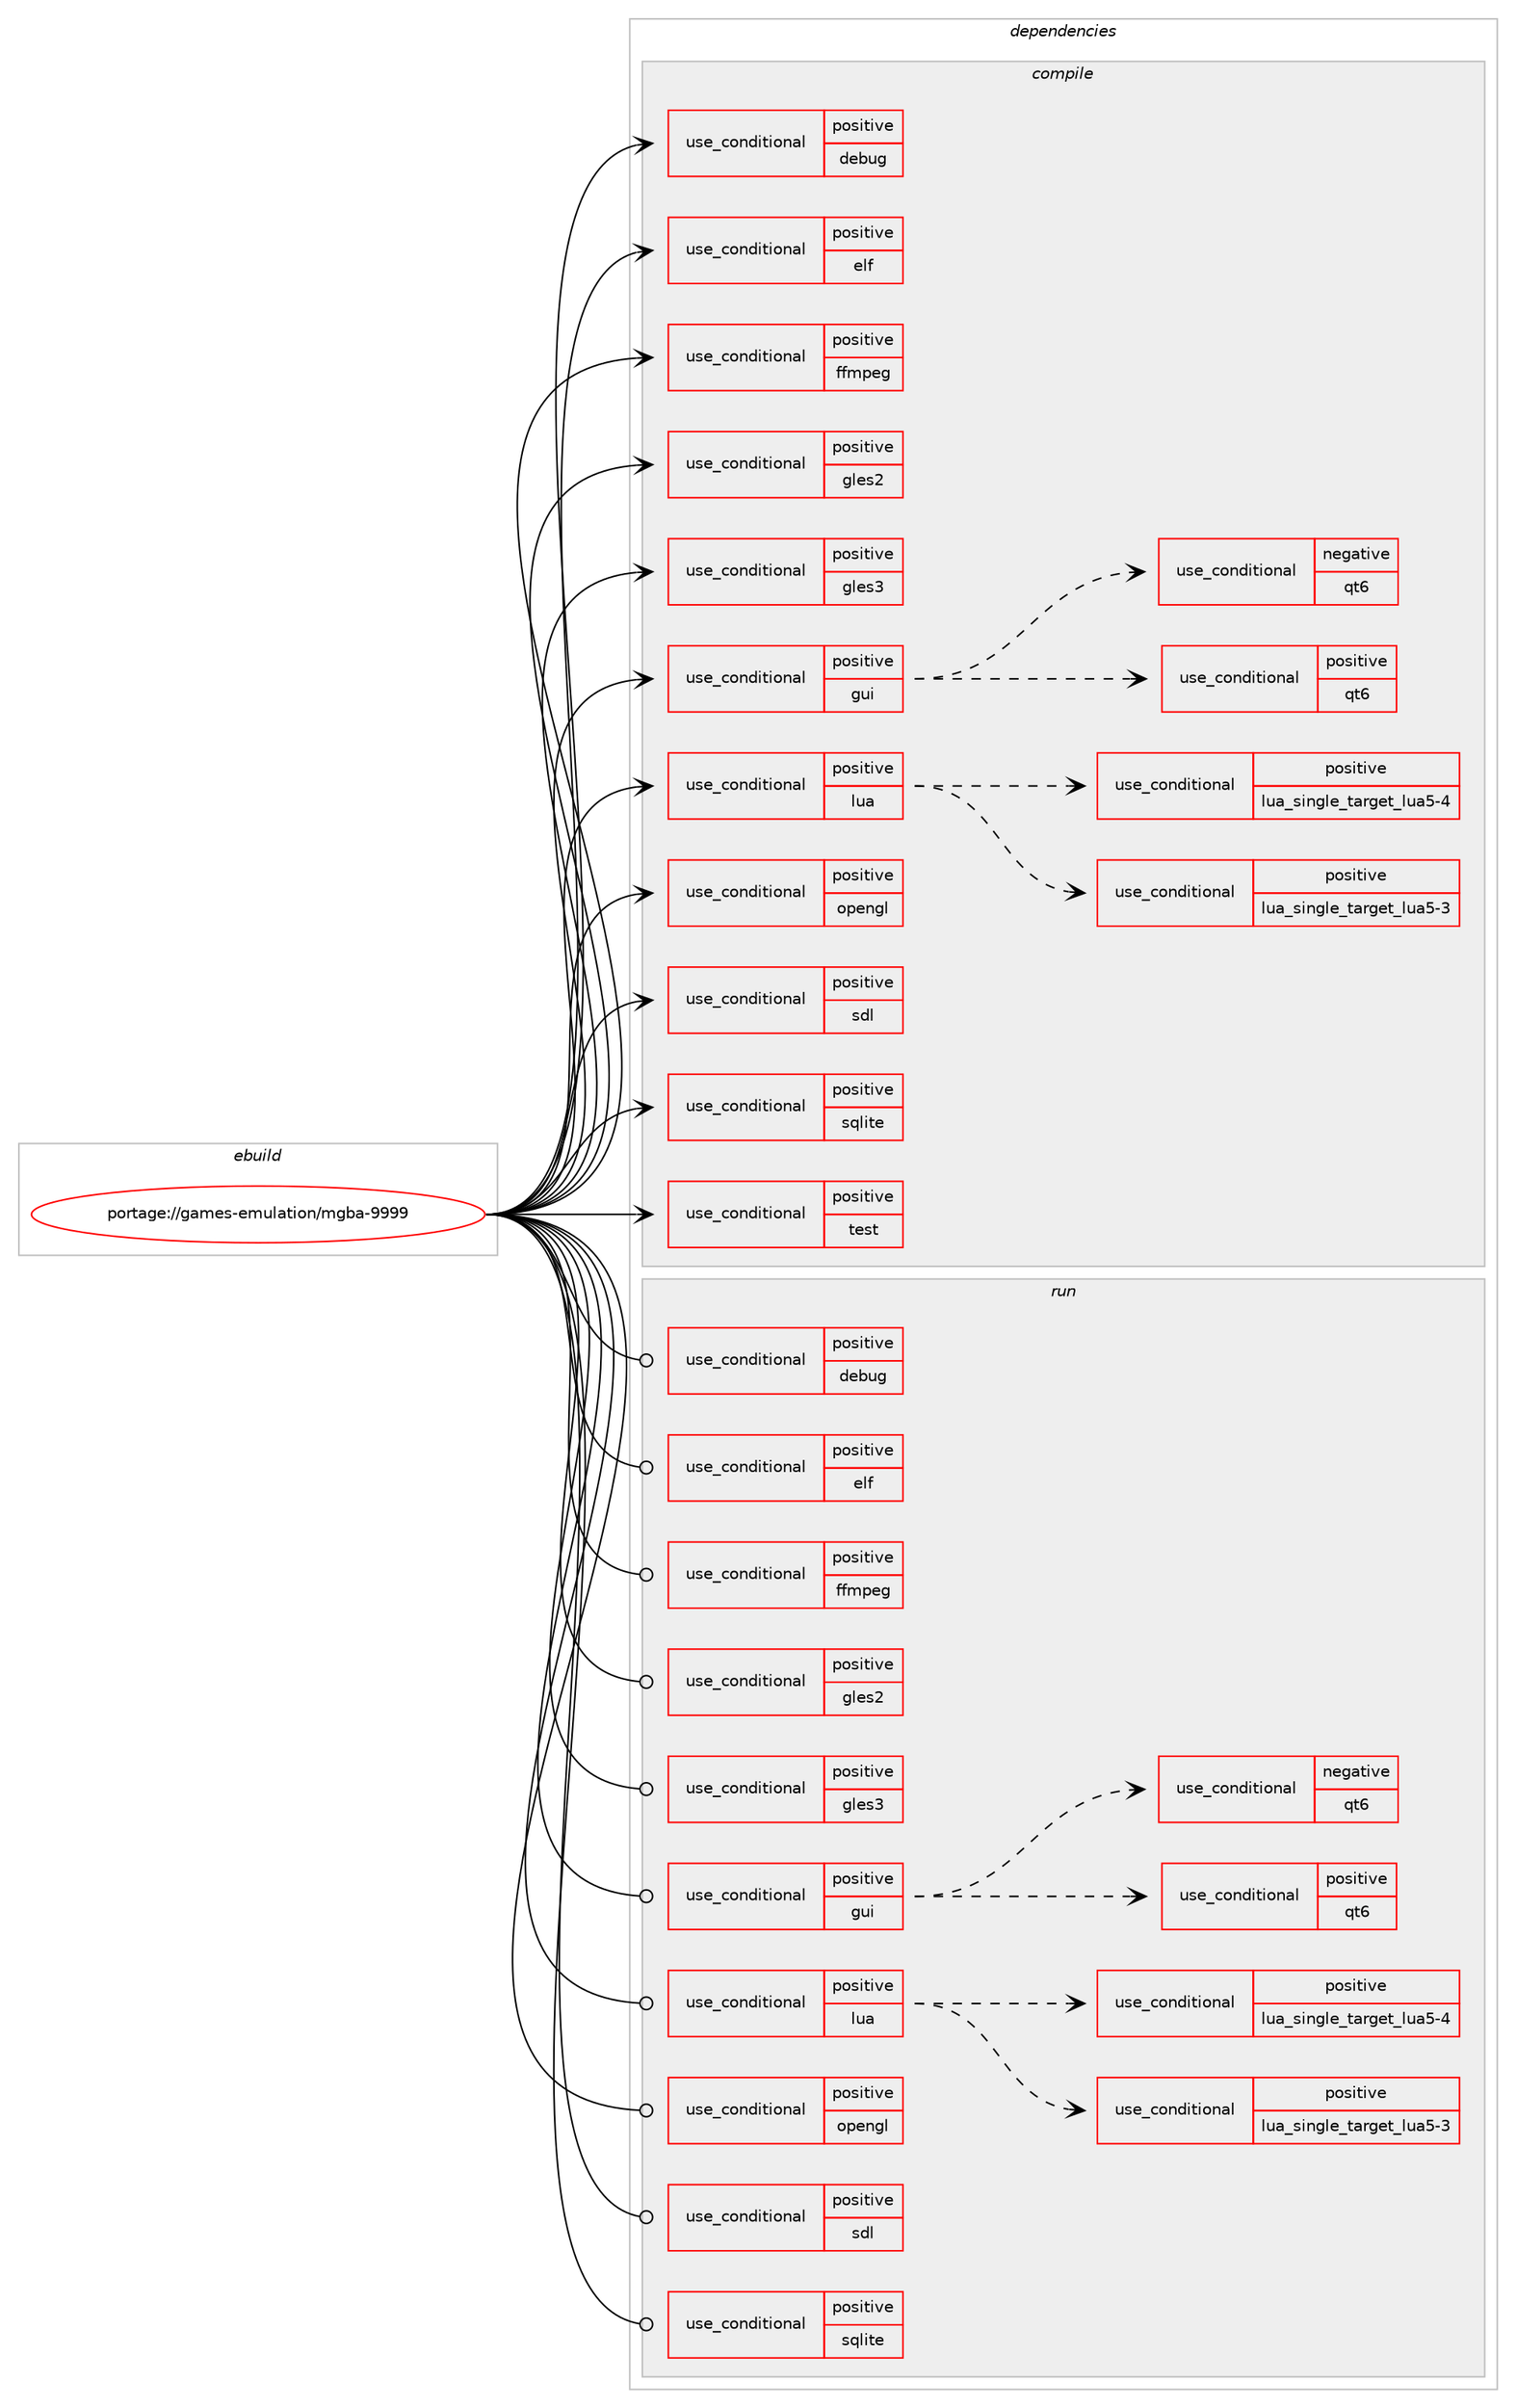 digraph prolog {

# *************
# Graph options
# *************

newrank=true;
concentrate=true;
compound=true;
graph [rankdir=LR,fontname=Helvetica,fontsize=10,ranksep=1.5];#, ranksep=2.5, nodesep=0.2];
edge  [arrowhead=vee];
node  [fontname=Helvetica,fontsize=10];

# **********
# The ebuild
# **********

subgraph cluster_leftcol {
color=gray;
rank=same;
label=<<i>ebuild</i>>;
id [label="portage://games-emulation/mgba-9999", color=red, width=4, href="../games-emulation/mgba-9999.svg"];
}

# ****************
# The dependencies
# ****************

subgraph cluster_midcol {
color=gray;
label=<<i>dependencies</i>>;
subgraph cluster_compile {
fillcolor="#eeeeee";
style=filled;
label=<<i>compile</i>>;
subgraph cond61948 {
dependency114914 [label=<<TABLE BORDER="0" CELLBORDER="1" CELLSPACING="0" CELLPADDING="4"><TR><TD ROWSPAN="3" CELLPADDING="10">use_conditional</TD></TR><TR><TD>positive</TD></TR><TR><TD>debug</TD></TR></TABLE>>, shape=none, color=red];
# *** BEGIN UNKNOWN DEPENDENCY TYPE (TODO) ***
# dependency114914 -> package_dependency(portage://games-emulation/mgba-9999,install,no,dev-libs,libedit,none,[,,],[],[])
# *** END UNKNOWN DEPENDENCY TYPE (TODO) ***

}
id:e -> dependency114914:w [weight=20,style="solid",arrowhead="vee"];
subgraph cond61949 {
dependency114915 [label=<<TABLE BORDER="0" CELLBORDER="1" CELLSPACING="0" CELLPADDING="4"><TR><TD ROWSPAN="3" CELLPADDING="10">use_conditional</TD></TR><TR><TD>positive</TD></TR><TR><TD>elf</TD></TR></TABLE>>, shape=none, color=red];
# *** BEGIN UNKNOWN DEPENDENCY TYPE (TODO) ***
# dependency114915 -> package_dependency(portage://games-emulation/mgba-9999,install,no,dev-libs,elfutils,none,[,,],[],[])
# *** END UNKNOWN DEPENDENCY TYPE (TODO) ***

}
id:e -> dependency114915:w [weight=20,style="solid",arrowhead="vee"];
subgraph cond61950 {
dependency114916 [label=<<TABLE BORDER="0" CELLBORDER="1" CELLSPACING="0" CELLPADDING="4"><TR><TD ROWSPAN="3" CELLPADDING="10">use_conditional</TD></TR><TR><TD>positive</TD></TR><TR><TD>ffmpeg</TD></TR></TABLE>>, shape=none, color=red];
# *** BEGIN UNKNOWN DEPENDENCY TYPE (TODO) ***
# dependency114916 -> package_dependency(portage://games-emulation/mgba-9999,install,no,media-video,ffmpeg,none,[,,],any_same_slot,[])
# *** END UNKNOWN DEPENDENCY TYPE (TODO) ***

}
id:e -> dependency114916:w [weight=20,style="solid",arrowhead="vee"];
subgraph cond61951 {
dependency114917 [label=<<TABLE BORDER="0" CELLBORDER="1" CELLSPACING="0" CELLPADDING="4"><TR><TD ROWSPAN="3" CELLPADDING="10">use_conditional</TD></TR><TR><TD>positive</TD></TR><TR><TD>gles2</TD></TR></TABLE>>, shape=none, color=red];
# *** BEGIN UNKNOWN DEPENDENCY TYPE (TODO) ***
# dependency114917 -> package_dependency(portage://games-emulation/mgba-9999,install,no,media-libs,libglvnd,none,[,,],[],[])
# *** END UNKNOWN DEPENDENCY TYPE (TODO) ***

}
id:e -> dependency114917:w [weight=20,style="solid",arrowhead="vee"];
subgraph cond61952 {
dependency114918 [label=<<TABLE BORDER="0" CELLBORDER="1" CELLSPACING="0" CELLPADDING="4"><TR><TD ROWSPAN="3" CELLPADDING="10">use_conditional</TD></TR><TR><TD>positive</TD></TR><TR><TD>gles3</TD></TR></TABLE>>, shape=none, color=red];
# *** BEGIN UNKNOWN DEPENDENCY TYPE (TODO) ***
# dependency114918 -> package_dependency(portage://games-emulation/mgba-9999,install,no,media-libs,libglvnd,none,[,,],[],[])
# *** END UNKNOWN DEPENDENCY TYPE (TODO) ***

}
id:e -> dependency114918:w [weight=20,style="solid",arrowhead="vee"];
subgraph cond61953 {
dependency114919 [label=<<TABLE BORDER="0" CELLBORDER="1" CELLSPACING="0" CELLPADDING="4"><TR><TD ROWSPAN="3" CELLPADDING="10">use_conditional</TD></TR><TR><TD>positive</TD></TR><TR><TD>gui</TD></TR></TABLE>>, shape=none, color=red];
subgraph cond61954 {
dependency114920 [label=<<TABLE BORDER="0" CELLBORDER="1" CELLSPACING="0" CELLPADDING="4"><TR><TD ROWSPAN="3" CELLPADDING="10">use_conditional</TD></TR><TR><TD>positive</TD></TR><TR><TD>qt6</TD></TR></TABLE>>, shape=none, color=red];
# *** BEGIN UNKNOWN DEPENDENCY TYPE (TODO) ***
# dependency114920 -> package_dependency(portage://games-emulation/mgba-9999,install,no,dev-qt,qtbase,none,[,,],[slot(6)],[use(enable(gui),none),use(enable(network),none),use(enable(opengl),none),use(enable(widgets),none)])
# *** END UNKNOWN DEPENDENCY TYPE (TODO) ***

# *** BEGIN UNKNOWN DEPENDENCY TYPE (TODO) ***
# dependency114920 -> package_dependency(portage://games-emulation/mgba-9999,install,no,dev-qt,qtmultimedia,none,[,,],[slot(6)],[])
# *** END UNKNOWN DEPENDENCY TYPE (TODO) ***

}
dependency114919:e -> dependency114920:w [weight=20,style="dashed",arrowhead="vee"];
subgraph cond61955 {
dependency114921 [label=<<TABLE BORDER="0" CELLBORDER="1" CELLSPACING="0" CELLPADDING="4"><TR><TD ROWSPAN="3" CELLPADDING="10">use_conditional</TD></TR><TR><TD>negative</TD></TR><TR><TD>qt6</TD></TR></TABLE>>, shape=none, color=red];
# *** BEGIN UNKNOWN DEPENDENCY TYPE (TODO) ***
# dependency114921 -> package_dependency(portage://games-emulation/mgba-9999,install,no,dev-qt,qtcore,none,[,,],[slot(5)],[])
# *** END UNKNOWN DEPENDENCY TYPE (TODO) ***

# *** BEGIN UNKNOWN DEPENDENCY TYPE (TODO) ***
# dependency114921 -> package_dependency(portage://games-emulation/mgba-9999,install,no,dev-qt,qtgui,none,[,,],[slot(5)],[])
# *** END UNKNOWN DEPENDENCY TYPE (TODO) ***

# *** BEGIN UNKNOWN DEPENDENCY TYPE (TODO) ***
# dependency114921 -> package_dependency(portage://games-emulation/mgba-9999,install,no,dev-qt,qtmultimedia,none,[,,],[slot(5)],[])
# *** END UNKNOWN DEPENDENCY TYPE (TODO) ***

# *** BEGIN UNKNOWN DEPENDENCY TYPE (TODO) ***
# dependency114921 -> package_dependency(portage://games-emulation/mgba-9999,install,no,dev-qt,qtnetwork,none,[,,],[slot(5)],[])
# *** END UNKNOWN DEPENDENCY TYPE (TODO) ***

# *** BEGIN UNKNOWN DEPENDENCY TYPE (TODO) ***
# dependency114921 -> package_dependency(portage://games-emulation/mgba-9999,install,no,dev-qt,qtwidgets,none,[,,],[slot(5)],[])
# *** END UNKNOWN DEPENDENCY TYPE (TODO) ***

}
dependency114919:e -> dependency114921:w [weight=20,style="dashed",arrowhead="vee"];
}
id:e -> dependency114919:w [weight=20,style="solid",arrowhead="vee"];
subgraph cond61956 {
dependency114922 [label=<<TABLE BORDER="0" CELLBORDER="1" CELLSPACING="0" CELLPADDING="4"><TR><TD ROWSPAN="3" CELLPADDING="10">use_conditional</TD></TR><TR><TD>positive</TD></TR><TR><TD>lua</TD></TR></TABLE>>, shape=none, color=red];
subgraph cond61957 {
dependency114923 [label=<<TABLE BORDER="0" CELLBORDER="1" CELLSPACING="0" CELLPADDING="4"><TR><TD ROWSPAN="3" CELLPADDING="10">use_conditional</TD></TR><TR><TD>positive</TD></TR><TR><TD>lua_single_target_lua5-3</TD></TR></TABLE>>, shape=none, color=red];
# *** BEGIN UNKNOWN DEPENDENCY TYPE (TODO) ***
# dependency114923 -> package_dependency(portage://games-emulation/mgba-9999,install,no,dev-lang,lua,none,[,,],[slot(5.3)],[])
# *** END UNKNOWN DEPENDENCY TYPE (TODO) ***

}
dependency114922:e -> dependency114923:w [weight=20,style="dashed",arrowhead="vee"];
subgraph cond61958 {
dependency114924 [label=<<TABLE BORDER="0" CELLBORDER="1" CELLSPACING="0" CELLPADDING="4"><TR><TD ROWSPAN="3" CELLPADDING="10">use_conditional</TD></TR><TR><TD>positive</TD></TR><TR><TD>lua_single_target_lua5-4</TD></TR></TABLE>>, shape=none, color=red];
# *** BEGIN UNKNOWN DEPENDENCY TYPE (TODO) ***
# dependency114924 -> package_dependency(portage://games-emulation/mgba-9999,install,no,dev-lang,lua,none,[,,],[slot(5.4)],[])
# *** END UNKNOWN DEPENDENCY TYPE (TODO) ***

}
dependency114922:e -> dependency114924:w [weight=20,style="dashed",arrowhead="vee"];
# *** BEGIN UNKNOWN DEPENDENCY TYPE (TODO) ***
# dependency114922 -> package_dependency(portage://games-emulation/mgba-9999,install,no,dev-libs,json-c,none,[,,],any_same_slot,[])
# *** END UNKNOWN DEPENDENCY TYPE (TODO) ***

}
id:e -> dependency114922:w [weight=20,style="solid",arrowhead="vee"];
subgraph cond61959 {
dependency114925 [label=<<TABLE BORDER="0" CELLBORDER="1" CELLSPACING="0" CELLPADDING="4"><TR><TD ROWSPAN="3" CELLPADDING="10">use_conditional</TD></TR><TR><TD>positive</TD></TR><TR><TD>opengl</TD></TR></TABLE>>, shape=none, color=red];
# *** BEGIN UNKNOWN DEPENDENCY TYPE (TODO) ***
# dependency114925 -> package_dependency(portage://games-emulation/mgba-9999,install,no,media-libs,libglvnd,none,[,,],[],[])
# *** END UNKNOWN DEPENDENCY TYPE (TODO) ***

}
id:e -> dependency114925:w [weight=20,style="solid",arrowhead="vee"];
subgraph cond61960 {
dependency114926 [label=<<TABLE BORDER="0" CELLBORDER="1" CELLSPACING="0" CELLPADDING="4"><TR><TD ROWSPAN="3" CELLPADDING="10">use_conditional</TD></TR><TR><TD>positive</TD></TR><TR><TD>sdl</TD></TR></TABLE>>, shape=none, color=red];
# *** BEGIN UNKNOWN DEPENDENCY TYPE (TODO) ***
# dependency114926 -> package_dependency(portage://games-emulation/mgba-9999,install,no,media-libs,libsdl2,none,[,,],[],[use(enable(sound),none),use(enable(joystick),none),use(optenable(gles2),none),use(optenable(opengl),none),use(enable(video),none)])
# *** END UNKNOWN DEPENDENCY TYPE (TODO) ***

}
id:e -> dependency114926:w [weight=20,style="solid",arrowhead="vee"];
subgraph cond61961 {
dependency114927 [label=<<TABLE BORDER="0" CELLBORDER="1" CELLSPACING="0" CELLPADDING="4"><TR><TD ROWSPAN="3" CELLPADDING="10">use_conditional</TD></TR><TR><TD>positive</TD></TR><TR><TD>sqlite</TD></TR></TABLE>>, shape=none, color=red];
# *** BEGIN UNKNOWN DEPENDENCY TYPE (TODO) ***
# dependency114927 -> package_dependency(portage://games-emulation/mgba-9999,install,no,dev-db,sqlite,none,[,,],[slot(3)],[])
# *** END UNKNOWN DEPENDENCY TYPE (TODO) ***

}
id:e -> dependency114927:w [weight=20,style="solid",arrowhead="vee"];
subgraph cond61962 {
dependency114928 [label=<<TABLE BORDER="0" CELLBORDER="1" CELLSPACING="0" CELLPADDING="4"><TR><TD ROWSPAN="3" CELLPADDING="10">use_conditional</TD></TR><TR><TD>positive</TD></TR><TR><TD>test</TD></TR></TABLE>>, shape=none, color=red];
# *** BEGIN UNKNOWN DEPENDENCY TYPE (TODO) ***
# dependency114928 -> package_dependency(portage://games-emulation/mgba-9999,install,no,dev-util,cmocka,none,[,,],[],[])
# *** END UNKNOWN DEPENDENCY TYPE (TODO) ***

}
id:e -> dependency114928:w [weight=20,style="solid",arrowhead="vee"];
# *** BEGIN UNKNOWN DEPENDENCY TYPE (TODO) ***
# id -> package_dependency(portage://games-emulation/mgba-9999,install,no,media-libs,libpng,none,[,,],any_same_slot,[])
# *** END UNKNOWN DEPENDENCY TYPE (TODO) ***

# *** BEGIN UNKNOWN DEPENDENCY TYPE (TODO) ***
# id -> package_dependency(portage://games-emulation/mgba-9999,install,no,sys-libs,zlib,none,[,,],any_same_slot,[use(enable(minizip),none)])
# *** END UNKNOWN DEPENDENCY TYPE (TODO) ***

}
subgraph cluster_compileandrun {
fillcolor="#eeeeee";
style=filled;
label=<<i>compile and run</i>>;
}
subgraph cluster_run {
fillcolor="#eeeeee";
style=filled;
label=<<i>run</i>>;
subgraph cond61963 {
dependency114929 [label=<<TABLE BORDER="0" CELLBORDER="1" CELLSPACING="0" CELLPADDING="4"><TR><TD ROWSPAN="3" CELLPADDING="10">use_conditional</TD></TR><TR><TD>positive</TD></TR><TR><TD>debug</TD></TR></TABLE>>, shape=none, color=red];
# *** BEGIN UNKNOWN DEPENDENCY TYPE (TODO) ***
# dependency114929 -> package_dependency(portage://games-emulation/mgba-9999,run,no,dev-libs,libedit,none,[,,],[],[])
# *** END UNKNOWN DEPENDENCY TYPE (TODO) ***

}
id:e -> dependency114929:w [weight=20,style="solid",arrowhead="odot"];
subgraph cond61964 {
dependency114930 [label=<<TABLE BORDER="0" CELLBORDER="1" CELLSPACING="0" CELLPADDING="4"><TR><TD ROWSPAN="3" CELLPADDING="10">use_conditional</TD></TR><TR><TD>positive</TD></TR><TR><TD>elf</TD></TR></TABLE>>, shape=none, color=red];
# *** BEGIN UNKNOWN DEPENDENCY TYPE (TODO) ***
# dependency114930 -> package_dependency(portage://games-emulation/mgba-9999,run,no,dev-libs,elfutils,none,[,,],[],[])
# *** END UNKNOWN DEPENDENCY TYPE (TODO) ***

}
id:e -> dependency114930:w [weight=20,style="solid",arrowhead="odot"];
subgraph cond61965 {
dependency114931 [label=<<TABLE BORDER="0" CELLBORDER="1" CELLSPACING="0" CELLPADDING="4"><TR><TD ROWSPAN="3" CELLPADDING="10">use_conditional</TD></TR><TR><TD>positive</TD></TR><TR><TD>ffmpeg</TD></TR></TABLE>>, shape=none, color=red];
# *** BEGIN UNKNOWN DEPENDENCY TYPE (TODO) ***
# dependency114931 -> package_dependency(portage://games-emulation/mgba-9999,run,no,media-video,ffmpeg,none,[,,],any_same_slot,[])
# *** END UNKNOWN DEPENDENCY TYPE (TODO) ***

}
id:e -> dependency114931:w [weight=20,style="solid",arrowhead="odot"];
subgraph cond61966 {
dependency114932 [label=<<TABLE BORDER="0" CELLBORDER="1" CELLSPACING="0" CELLPADDING="4"><TR><TD ROWSPAN="3" CELLPADDING="10">use_conditional</TD></TR><TR><TD>positive</TD></TR><TR><TD>gles2</TD></TR></TABLE>>, shape=none, color=red];
# *** BEGIN UNKNOWN DEPENDENCY TYPE (TODO) ***
# dependency114932 -> package_dependency(portage://games-emulation/mgba-9999,run,no,media-libs,libglvnd,none,[,,],[],[])
# *** END UNKNOWN DEPENDENCY TYPE (TODO) ***

}
id:e -> dependency114932:w [weight=20,style="solid",arrowhead="odot"];
subgraph cond61967 {
dependency114933 [label=<<TABLE BORDER="0" CELLBORDER="1" CELLSPACING="0" CELLPADDING="4"><TR><TD ROWSPAN="3" CELLPADDING="10">use_conditional</TD></TR><TR><TD>positive</TD></TR><TR><TD>gles3</TD></TR></TABLE>>, shape=none, color=red];
# *** BEGIN UNKNOWN DEPENDENCY TYPE (TODO) ***
# dependency114933 -> package_dependency(portage://games-emulation/mgba-9999,run,no,media-libs,libglvnd,none,[,,],[],[])
# *** END UNKNOWN DEPENDENCY TYPE (TODO) ***

}
id:e -> dependency114933:w [weight=20,style="solid",arrowhead="odot"];
subgraph cond61968 {
dependency114934 [label=<<TABLE BORDER="0" CELLBORDER="1" CELLSPACING="0" CELLPADDING="4"><TR><TD ROWSPAN="3" CELLPADDING="10">use_conditional</TD></TR><TR><TD>positive</TD></TR><TR><TD>gui</TD></TR></TABLE>>, shape=none, color=red];
subgraph cond61969 {
dependency114935 [label=<<TABLE BORDER="0" CELLBORDER="1" CELLSPACING="0" CELLPADDING="4"><TR><TD ROWSPAN="3" CELLPADDING="10">use_conditional</TD></TR><TR><TD>positive</TD></TR><TR><TD>qt6</TD></TR></TABLE>>, shape=none, color=red];
# *** BEGIN UNKNOWN DEPENDENCY TYPE (TODO) ***
# dependency114935 -> package_dependency(portage://games-emulation/mgba-9999,run,no,dev-qt,qtbase,none,[,,],[slot(6)],[use(enable(gui),none),use(enable(network),none),use(enable(opengl),none),use(enable(widgets),none)])
# *** END UNKNOWN DEPENDENCY TYPE (TODO) ***

# *** BEGIN UNKNOWN DEPENDENCY TYPE (TODO) ***
# dependency114935 -> package_dependency(portage://games-emulation/mgba-9999,run,no,dev-qt,qtmultimedia,none,[,,],[slot(6)],[])
# *** END UNKNOWN DEPENDENCY TYPE (TODO) ***

}
dependency114934:e -> dependency114935:w [weight=20,style="dashed",arrowhead="vee"];
subgraph cond61970 {
dependency114936 [label=<<TABLE BORDER="0" CELLBORDER="1" CELLSPACING="0" CELLPADDING="4"><TR><TD ROWSPAN="3" CELLPADDING="10">use_conditional</TD></TR><TR><TD>negative</TD></TR><TR><TD>qt6</TD></TR></TABLE>>, shape=none, color=red];
# *** BEGIN UNKNOWN DEPENDENCY TYPE (TODO) ***
# dependency114936 -> package_dependency(portage://games-emulation/mgba-9999,run,no,dev-qt,qtcore,none,[,,],[slot(5)],[])
# *** END UNKNOWN DEPENDENCY TYPE (TODO) ***

# *** BEGIN UNKNOWN DEPENDENCY TYPE (TODO) ***
# dependency114936 -> package_dependency(portage://games-emulation/mgba-9999,run,no,dev-qt,qtgui,none,[,,],[slot(5)],[])
# *** END UNKNOWN DEPENDENCY TYPE (TODO) ***

# *** BEGIN UNKNOWN DEPENDENCY TYPE (TODO) ***
# dependency114936 -> package_dependency(portage://games-emulation/mgba-9999,run,no,dev-qt,qtmultimedia,none,[,,],[slot(5)],[])
# *** END UNKNOWN DEPENDENCY TYPE (TODO) ***

# *** BEGIN UNKNOWN DEPENDENCY TYPE (TODO) ***
# dependency114936 -> package_dependency(portage://games-emulation/mgba-9999,run,no,dev-qt,qtnetwork,none,[,,],[slot(5)],[])
# *** END UNKNOWN DEPENDENCY TYPE (TODO) ***

# *** BEGIN UNKNOWN DEPENDENCY TYPE (TODO) ***
# dependency114936 -> package_dependency(portage://games-emulation/mgba-9999,run,no,dev-qt,qtwidgets,none,[,,],[slot(5)],[])
# *** END UNKNOWN DEPENDENCY TYPE (TODO) ***

}
dependency114934:e -> dependency114936:w [weight=20,style="dashed",arrowhead="vee"];
}
id:e -> dependency114934:w [weight=20,style="solid",arrowhead="odot"];
subgraph cond61971 {
dependency114937 [label=<<TABLE BORDER="0" CELLBORDER="1" CELLSPACING="0" CELLPADDING="4"><TR><TD ROWSPAN="3" CELLPADDING="10">use_conditional</TD></TR><TR><TD>positive</TD></TR><TR><TD>lua</TD></TR></TABLE>>, shape=none, color=red];
subgraph cond61972 {
dependency114938 [label=<<TABLE BORDER="0" CELLBORDER="1" CELLSPACING="0" CELLPADDING="4"><TR><TD ROWSPAN="3" CELLPADDING="10">use_conditional</TD></TR><TR><TD>positive</TD></TR><TR><TD>lua_single_target_lua5-3</TD></TR></TABLE>>, shape=none, color=red];
# *** BEGIN UNKNOWN DEPENDENCY TYPE (TODO) ***
# dependency114938 -> package_dependency(portage://games-emulation/mgba-9999,run,no,dev-lang,lua,none,[,,],[slot(5.3)],[])
# *** END UNKNOWN DEPENDENCY TYPE (TODO) ***

}
dependency114937:e -> dependency114938:w [weight=20,style="dashed",arrowhead="vee"];
subgraph cond61973 {
dependency114939 [label=<<TABLE BORDER="0" CELLBORDER="1" CELLSPACING="0" CELLPADDING="4"><TR><TD ROWSPAN="3" CELLPADDING="10">use_conditional</TD></TR><TR><TD>positive</TD></TR><TR><TD>lua_single_target_lua5-4</TD></TR></TABLE>>, shape=none, color=red];
# *** BEGIN UNKNOWN DEPENDENCY TYPE (TODO) ***
# dependency114939 -> package_dependency(portage://games-emulation/mgba-9999,run,no,dev-lang,lua,none,[,,],[slot(5.4)],[])
# *** END UNKNOWN DEPENDENCY TYPE (TODO) ***

}
dependency114937:e -> dependency114939:w [weight=20,style="dashed",arrowhead="vee"];
# *** BEGIN UNKNOWN DEPENDENCY TYPE (TODO) ***
# dependency114937 -> package_dependency(portage://games-emulation/mgba-9999,run,no,dev-libs,json-c,none,[,,],any_same_slot,[])
# *** END UNKNOWN DEPENDENCY TYPE (TODO) ***

}
id:e -> dependency114937:w [weight=20,style="solid",arrowhead="odot"];
subgraph cond61974 {
dependency114940 [label=<<TABLE BORDER="0" CELLBORDER="1" CELLSPACING="0" CELLPADDING="4"><TR><TD ROWSPAN="3" CELLPADDING="10">use_conditional</TD></TR><TR><TD>positive</TD></TR><TR><TD>opengl</TD></TR></TABLE>>, shape=none, color=red];
# *** BEGIN UNKNOWN DEPENDENCY TYPE (TODO) ***
# dependency114940 -> package_dependency(portage://games-emulation/mgba-9999,run,no,media-libs,libglvnd,none,[,,],[],[])
# *** END UNKNOWN DEPENDENCY TYPE (TODO) ***

}
id:e -> dependency114940:w [weight=20,style="solid",arrowhead="odot"];
subgraph cond61975 {
dependency114941 [label=<<TABLE BORDER="0" CELLBORDER="1" CELLSPACING="0" CELLPADDING="4"><TR><TD ROWSPAN="3" CELLPADDING="10">use_conditional</TD></TR><TR><TD>positive</TD></TR><TR><TD>sdl</TD></TR></TABLE>>, shape=none, color=red];
# *** BEGIN UNKNOWN DEPENDENCY TYPE (TODO) ***
# dependency114941 -> package_dependency(portage://games-emulation/mgba-9999,run,no,media-libs,libsdl2,none,[,,],[],[use(enable(sound),none),use(enable(joystick),none),use(optenable(gles2),none),use(optenable(opengl),none),use(enable(video),none)])
# *** END UNKNOWN DEPENDENCY TYPE (TODO) ***

}
id:e -> dependency114941:w [weight=20,style="solid",arrowhead="odot"];
subgraph cond61976 {
dependency114942 [label=<<TABLE BORDER="0" CELLBORDER="1" CELLSPACING="0" CELLPADDING="4"><TR><TD ROWSPAN="3" CELLPADDING="10">use_conditional</TD></TR><TR><TD>positive</TD></TR><TR><TD>sqlite</TD></TR></TABLE>>, shape=none, color=red];
# *** BEGIN UNKNOWN DEPENDENCY TYPE (TODO) ***
# dependency114942 -> package_dependency(portage://games-emulation/mgba-9999,run,no,dev-db,sqlite,none,[,,],[slot(3)],[])
# *** END UNKNOWN DEPENDENCY TYPE (TODO) ***

}
id:e -> dependency114942:w [weight=20,style="solid",arrowhead="odot"];
# *** BEGIN UNKNOWN DEPENDENCY TYPE (TODO) ***
# id -> package_dependency(portage://games-emulation/mgba-9999,run,no,media-libs,libpng,none,[,,],any_same_slot,[])
# *** END UNKNOWN DEPENDENCY TYPE (TODO) ***

# *** BEGIN UNKNOWN DEPENDENCY TYPE (TODO) ***
# id -> package_dependency(portage://games-emulation/mgba-9999,run,no,sys-libs,zlib,none,[,,],any_same_slot,[use(enable(minizip),none)])
# *** END UNKNOWN DEPENDENCY TYPE (TODO) ***

}
}

# **************
# The candidates
# **************

subgraph cluster_choices {
rank=same;
color=gray;
label=<<i>candidates</i>>;

}

}
